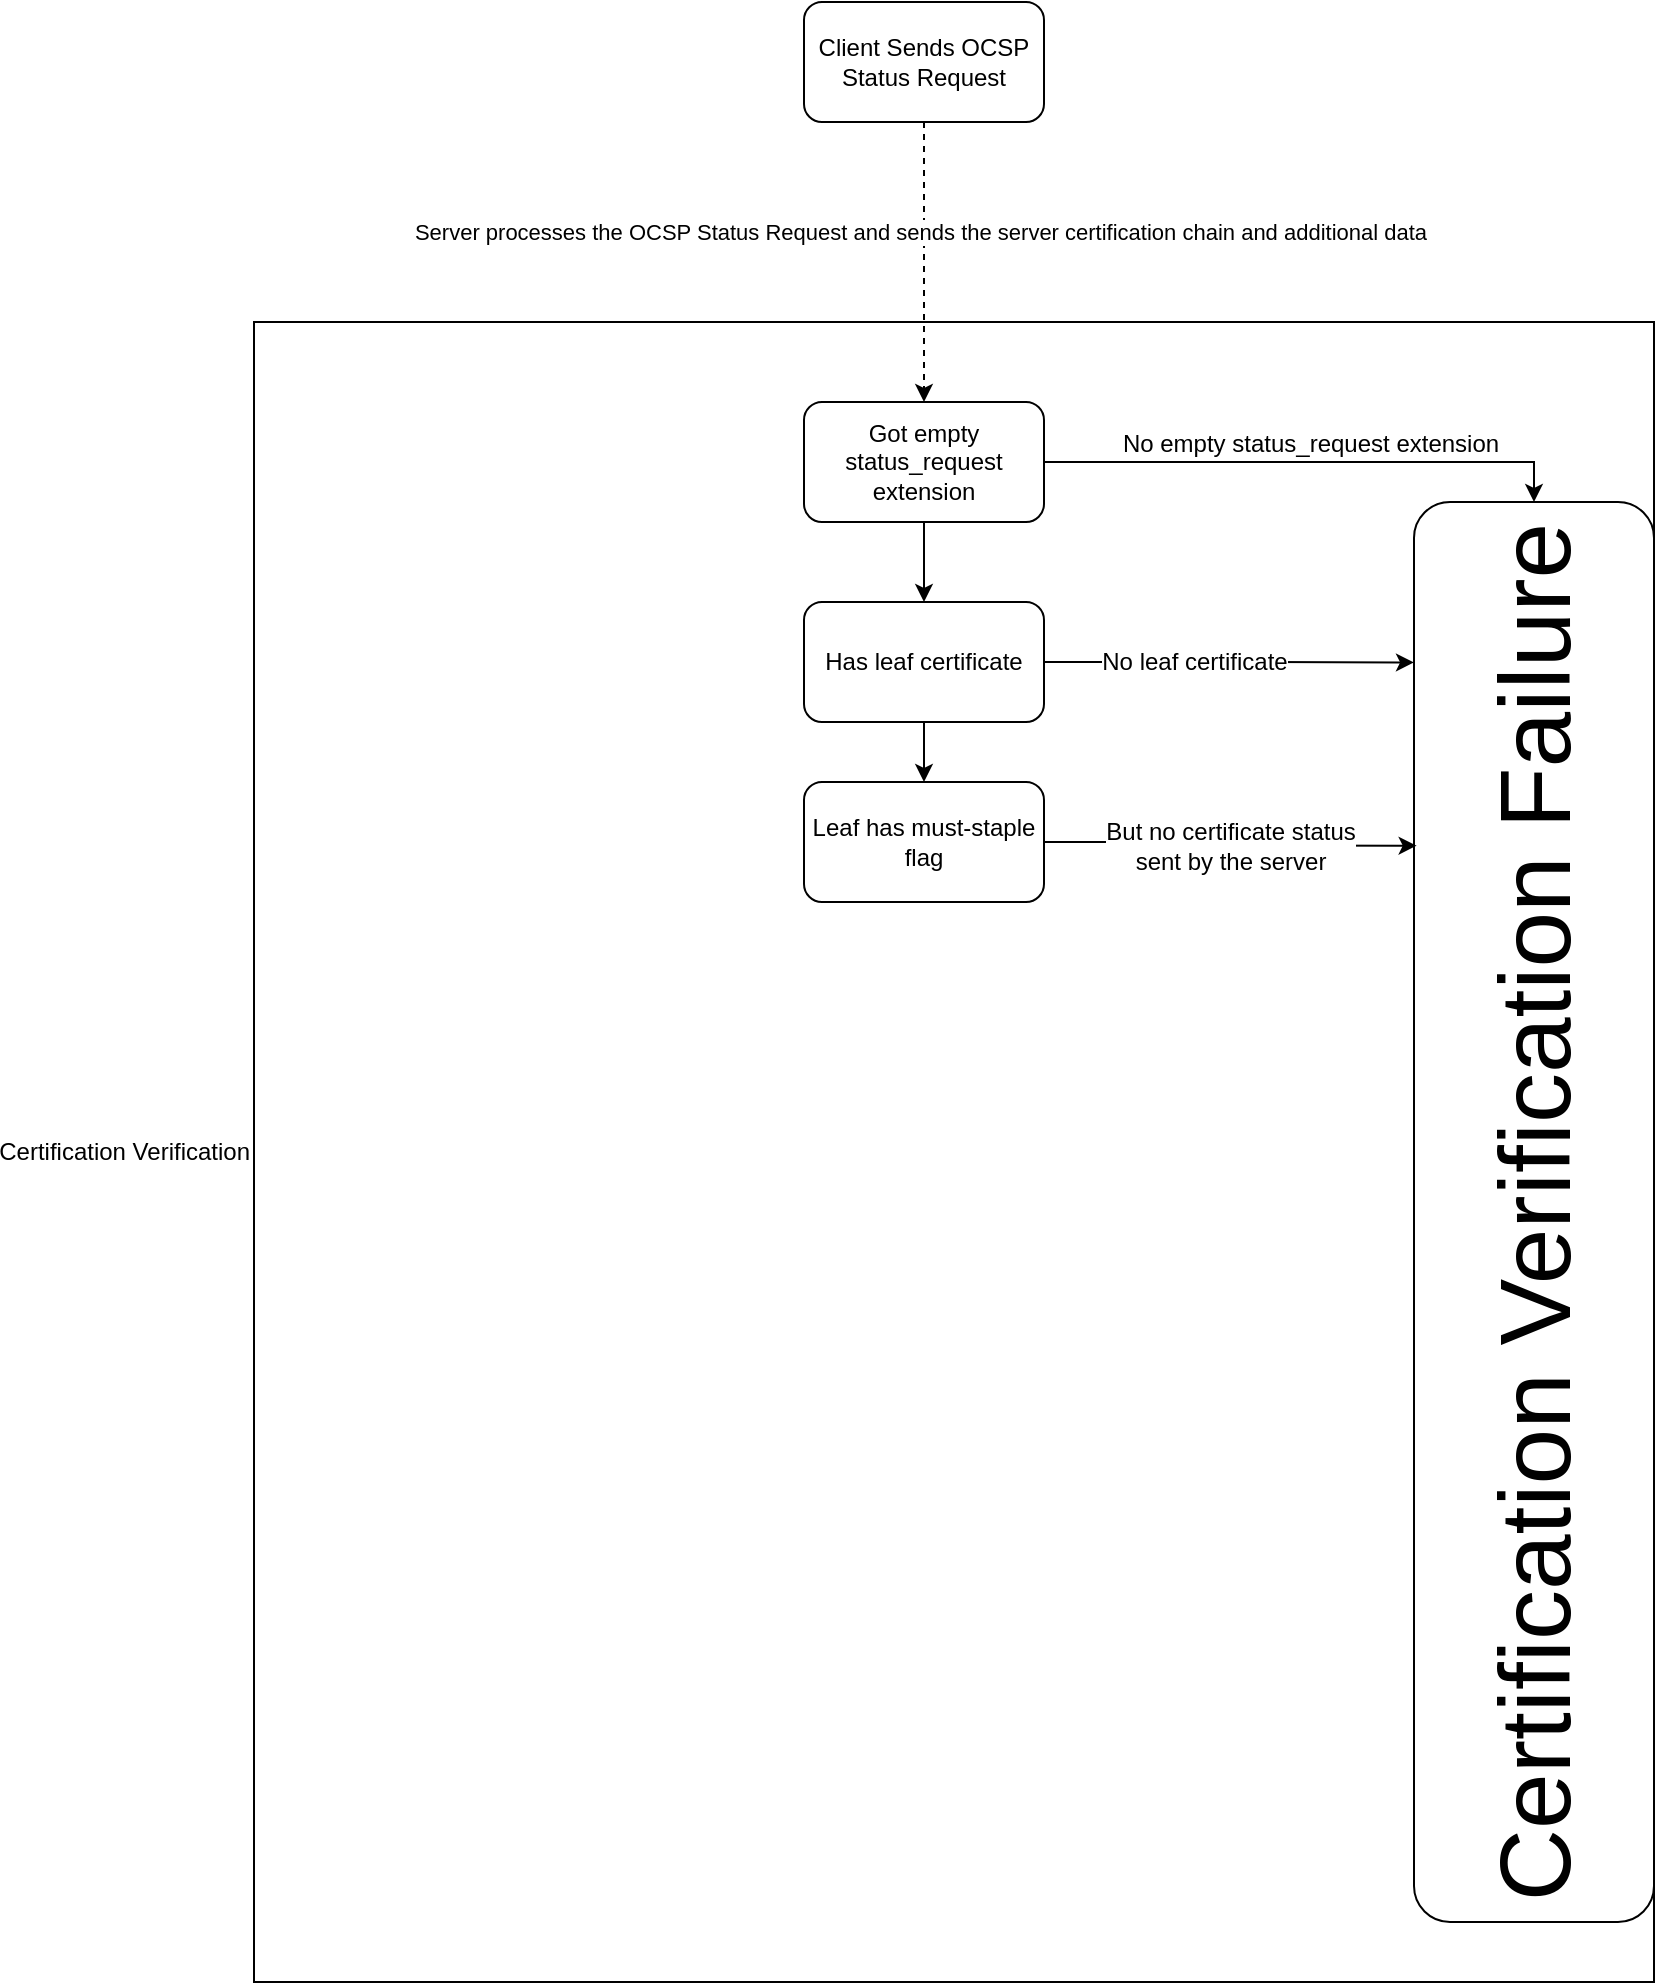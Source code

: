 <mxfile version="13.7.9" type="device"><diagram id="ZUaU2rQVLw3zVcxRSaoe" name="Page-1"><mxGraphModel dx="2557" dy="973" grid="1" gridSize="10" guides="1" tooltips="1" connect="1" arrows="1" fold="1" page="1" pageScale="1" pageWidth="850" pageHeight="1100" math="0" shadow="0"><root><mxCell id="0"/><mxCell id="1" parent="0"/><mxCell id="YRg7PbhofQ0FEBI2yE4P-1" value="Client Sends OCSP Status Request" style="rounded=1;whiteSpace=wrap;html=1;" parent="1" vertex="1"><mxGeometry x="365" y="30" width="120" height="60" as="geometry"/></mxCell><mxCell id="YRg7PbhofQ0FEBI2yE4P-9" value="Certification Verification" style="rounded=0;whiteSpace=wrap;html=1;align=right;spacingBottom=0;labelPosition=left;verticalLabelPosition=middle;verticalAlign=middle;horizontal=1;" parent="1" vertex="1"><mxGeometry x="90" y="190" width="700" height="830" as="geometry"/></mxCell><mxCell id="Hgr3YECwZ8f5VRwMlsTH-3" value="&lt;font style=&quot;font-size: 12px&quot;&gt;No empty status_request extension&lt;/font&gt;" style="edgeStyle=orthogonalEdgeStyle;rounded=0;orthogonalLoop=1;jettySize=auto;html=1;entryX=0.5;entryY=0;entryDx=0;entryDy=0;fontSize=12;verticalAlign=bottom;" edge="1" parent="1" source="YRg7PbhofQ0FEBI2yE4P-2" target="Hgr3YECwZ8f5VRwMlsTH-2"><mxGeometry relative="1" as="geometry"/></mxCell><mxCell id="Hgr3YECwZ8f5VRwMlsTH-6" style="edgeStyle=orthogonalEdgeStyle;rounded=0;orthogonalLoop=1;jettySize=auto;html=1;fontSize=12;" edge="1" parent="1" source="YRg7PbhofQ0FEBI2yE4P-2" target="Hgr3YECwZ8f5VRwMlsTH-4"><mxGeometry relative="1" as="geometry"/></mxCell><mxCell id="YRg7PbhofQ0FEBI2yE4P-2" value="Got empty status_request extension" style="rounded=1;whiteSpace=wrap;html=1;" parent="1" vertex="1"><mxGeometry x="365" y="230" width="120" height="60" as="geometry"/></mxCell><mxCell id="YRg7PbhofQ0FEBI2yE4P-7" style="edgeStyle=orthogonalEdgeStyle;rounded=0;orthogonalLoop=1;jettySize=auto;html=1;exitX=0.5;exitY=1;exitDx=0;exitDy=0;entryX=0.5;entryY=0;entryDx=0;entryDy=0;dashed=1;" parent="1" source="YRg7PbhofQ0FEBI2yE4P-1" target="YRg7PbhofQ0FEBI2yE4P-2" edge="1"><mxGeometry relative="1" as="geometry"/></mxCell><mxCell id="YRg7PbhofQ0FEBI2yE4P-8" value="Server processes the OCSP Status Request and sends the server certification chain and additional data" style="edgeLabel;html=1;align=center;verticalAlign=middle;resizable=0;points=[];" parent="YRg7PbhofQ0FEBI2yE4P-7" vertex="1" connectable="0"><mxGeometry x="-0.214" y="-2" relative="1" as="geometry"><mxPoint as="offset"/></mxGeometry></mxCell><mxCell id="Hgr3YECwZ8f5VRwMlsTH-2" value="Certification Verification Failure" style="rounded=1;whiteSpace=wrap;html=1;align=center;fontSize=50;horizontal=0;" vertex="1" parent="1"><mxGeometry x="670" y="280" width="120" height="710" as="geometry"/></mxCell><mxCell id="Hgr3YECwZ8f5VRwMlsTH-5" value="No leaf certificate" style="edgeStyle=orthogonalEdgeStyle;rounded=0;orthogonalLoop=1;jettySize=auto;html=1;entryX=0;entryY=0.113;entryDx=0;entryDy=0;fontSize=12;entryPerimeter=0;" edge="1" parent="1" source="Hgr3YECwZ8f5VRwMlsTH-4" target="Hgr3YECwZ8f5VRwMlsTH-2"><mxGeometry x="0.001" y="-18" relative="1" as="geometry"><mxPoint x="-17" y="-18" as="offset"/></mxGeometry></mxCell><mxCell id="Hgr3YECwZ8f5VRwMlsTH-9" style="edgeStyle=orthogonalEdgeStyle;rounded=0;orthogonalLoop=1;jettySize=auto;html=1;entryX=0.5;entryY=0;entryDx=0;entryDy=0;fontSize=12;" edge="1" parent="1" source="Hgr3YECwZ8f5VRwMlsTH-4" target="Hgr3YECwZ8f5VRwMlsTH-7"><mxGeometry relative="1" as="geometry"/></mxCell><mxCell id="Hgr3YECwZ8f5VRwMlsTH-4" value="Has leaf certificate" style="rounded=1;whiteSpace=wrap;html=1;fontSize=12;align=center;" vertex="1" parent="1"><mxGeometry x="365" y="330" width="120" height="60" as="geometry"/></mxCell><mxCell id="Hgr3YECwZ8f5VRwMlsTH-8" value="But no certificate status &lt;br&gt;sent by the server" style="edgeStyle=orthogonalEdgeStyle;rounded=0;orthogonalLoop=1;jettySize=auto;html=1;entryX=0.011;entryY=0.242;entryDx=0;entryDy=0;entryPerimeter=0;fontSize=12;" edge="1" parent="1" source="Hgr3YECwZ8f5VRwMlsTH-7" target="Hgr3YECwZ8f5VRwMlsTH-2"><mxGeometry relative="1" as="geometry"/></mxCell><mxCell id="Hgr3YECwZ8f5VRwMlsTH-7" value="Leaf has must-staple flag" style="rounded=1;whiteSpace=wrap;html=1;fontSize=12;align=center;" vertex="1" parent="1"><mxGeometry x="365" y="420" width="120" height="60" as="geometry"/></mxCell></root></mxGraphModel></diagram></mxfile>